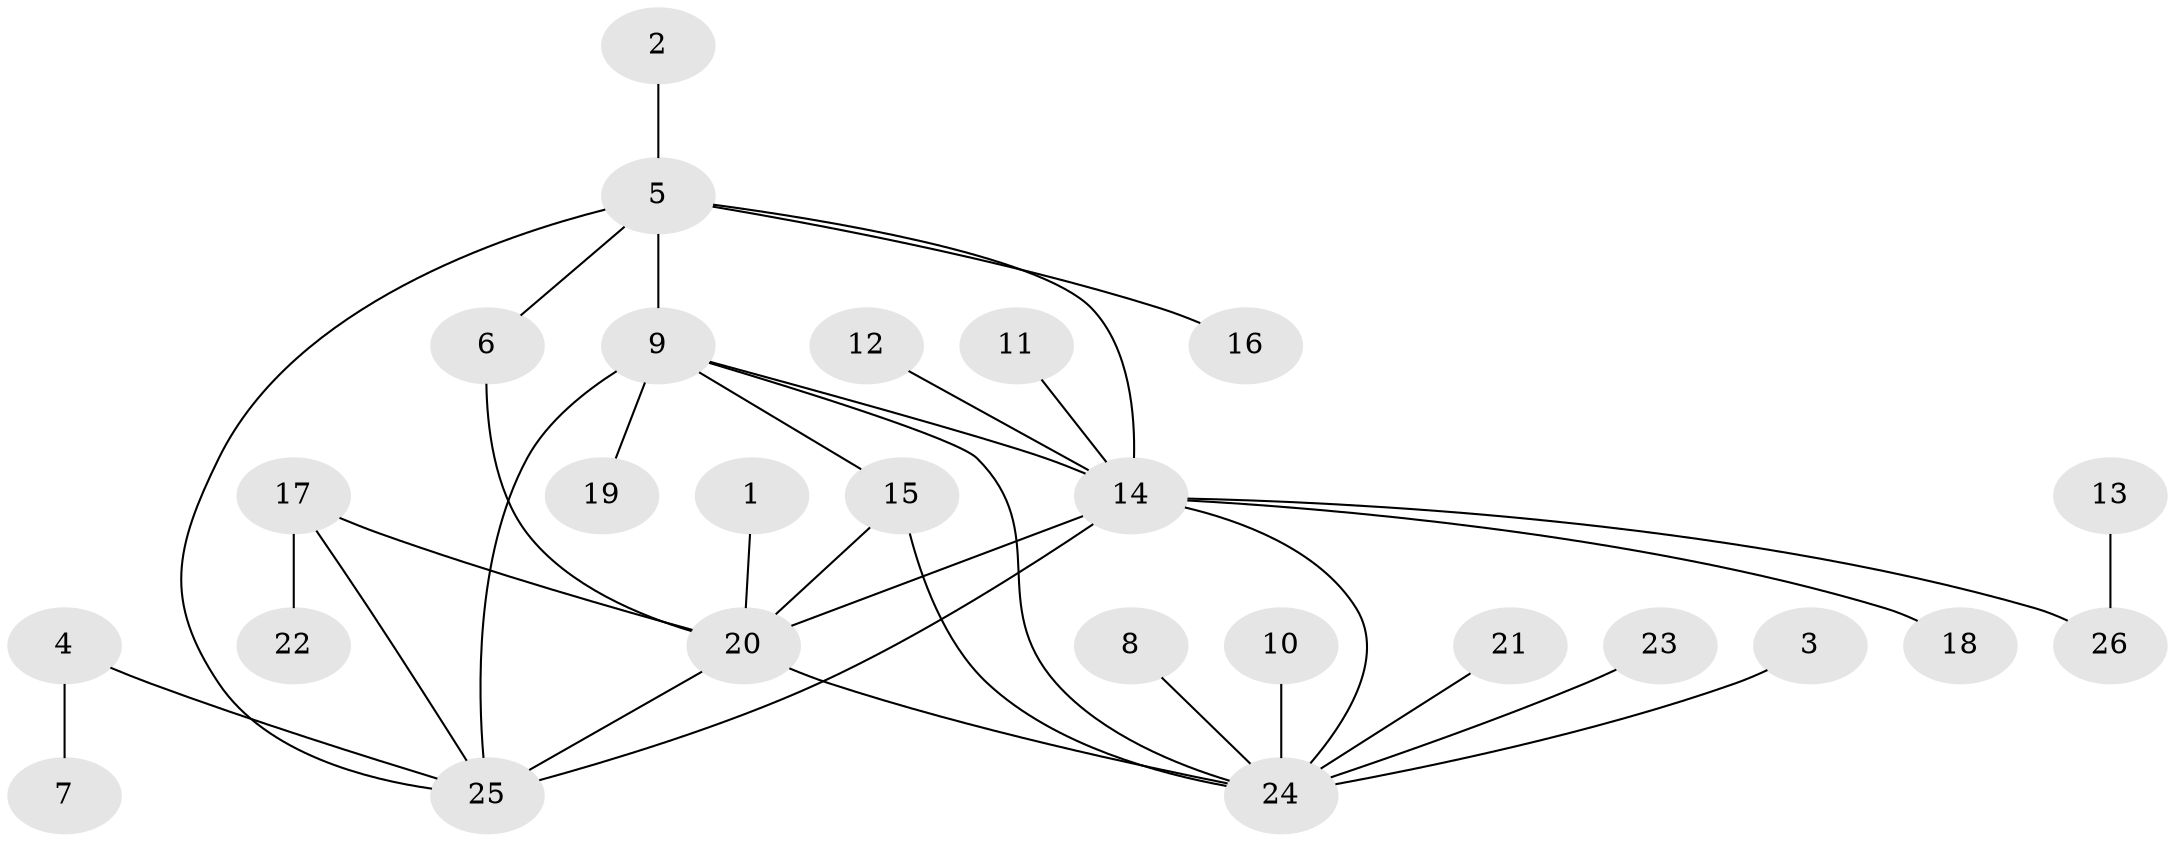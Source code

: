 // original degree distribution, {8: 0.0196078431372549, 2: 0.1568627450980392, 7: 0.0392156862745098, 10: 0.0196078431372549, 11: 0.0196078431372549, 3: 0.09803921568627451, 4: 0.0392156862745098, 6: 0.0196078431372549, 1: 0.5686274509803921, 5: 0.0196078431372549}
// Generated by graph-tools (version 1.1) at 2025/02/03/09/25 03:02:49]
// undirected, 26 vertices, 35 edges
graph export_dot {
graph [start="1"]
  node [color=gray90,style=filled];
  1;
  2;
  3;
  4;
  5;
  6;
  7;
  8;
  9;
  10;
  11;
  12;
  13;
  14;
  15;
  16;
  17;
  18;
  19;
  20;
  21;
  22;
  23;
  24;
  25;
  26;
  1 -- 20 [weight=1.0];
  2 -- 5 [weight=1.0];
  3 -- 24 [weight=1.0];
  4 -- 7 [weight=1.0];
  4 -- 25 [weight=1.0];
  5 -- 6 [weight=1.0];
  5 -- 9 [weight=1.0];
  5 -- 14 [weight=1.0];
  5 -- 16 [weight=1.0];
  5 -- 25 [weight=1.0];
  6 -- 20 [weight=1.0];
  8 -- 24 [weight=1.0];
  9 -- 14 [weight=1.0];
  9 -- 15 [weight=1.0];
  9 -- 19 [weight=1.0];
  9 -- 24 [weight=1.0];
  9 -- 25 [weight=2.0];
  10 -- 24 [weight=1.0];
  11 -- 14 [weight=1.0];
  12 -- 14 [weight=1.0];
  13 -- 26 [weight=1.0];
  14 -- 18 [weight=1.0];
  14 -- 20 [weight=1.0];
  14 -- 24 [weight=1.0];
  14 -- 25 [weight=1.0];
  14 -- 26 [weight=1.0];
  15 -- 20 [weight=1.0];
  15 -- 24 [weight=1.0];
  17 -- 20 [weight=1.0];
  17 -- 22 [weight=1.0];
  17 -- 25 [weight=1.0];
  20 -- 24 [weight=1.0];
  20 -- 25 [weight=1.0];
  21 -- 24 [weight=1.0];
  23 -- 24 [weight=1.0];
}
